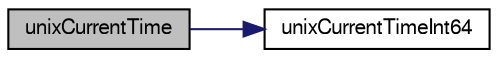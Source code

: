 digraph "unixCurrentTime"
{
  edge [fontname="FreeSans",fontsize="10",labelfontname="FreeSans",labelfontsize="10"];
  node [fontname="FreeSans",fontsize="10",shape=record];
  rankdir="LR";
  Node845680 [label="unixCurrentTime",height=0.2,width=0.4,color="black", fillcolor="grey75", style="filled", fontcolor="black"];
  Node845680 -> Node845681 [color="midnightblue",fontsize="10",style="solid",fontname="FreeSans"];
  Node845681 [label="unixCurrentTimeInt64",height=0.2,width=0.4,color="black", fillcolor="white", style="filled",URL="$sqlite3_8c.html#a9b3fae931d57d247e9bb81727ddb94ec"];
}
